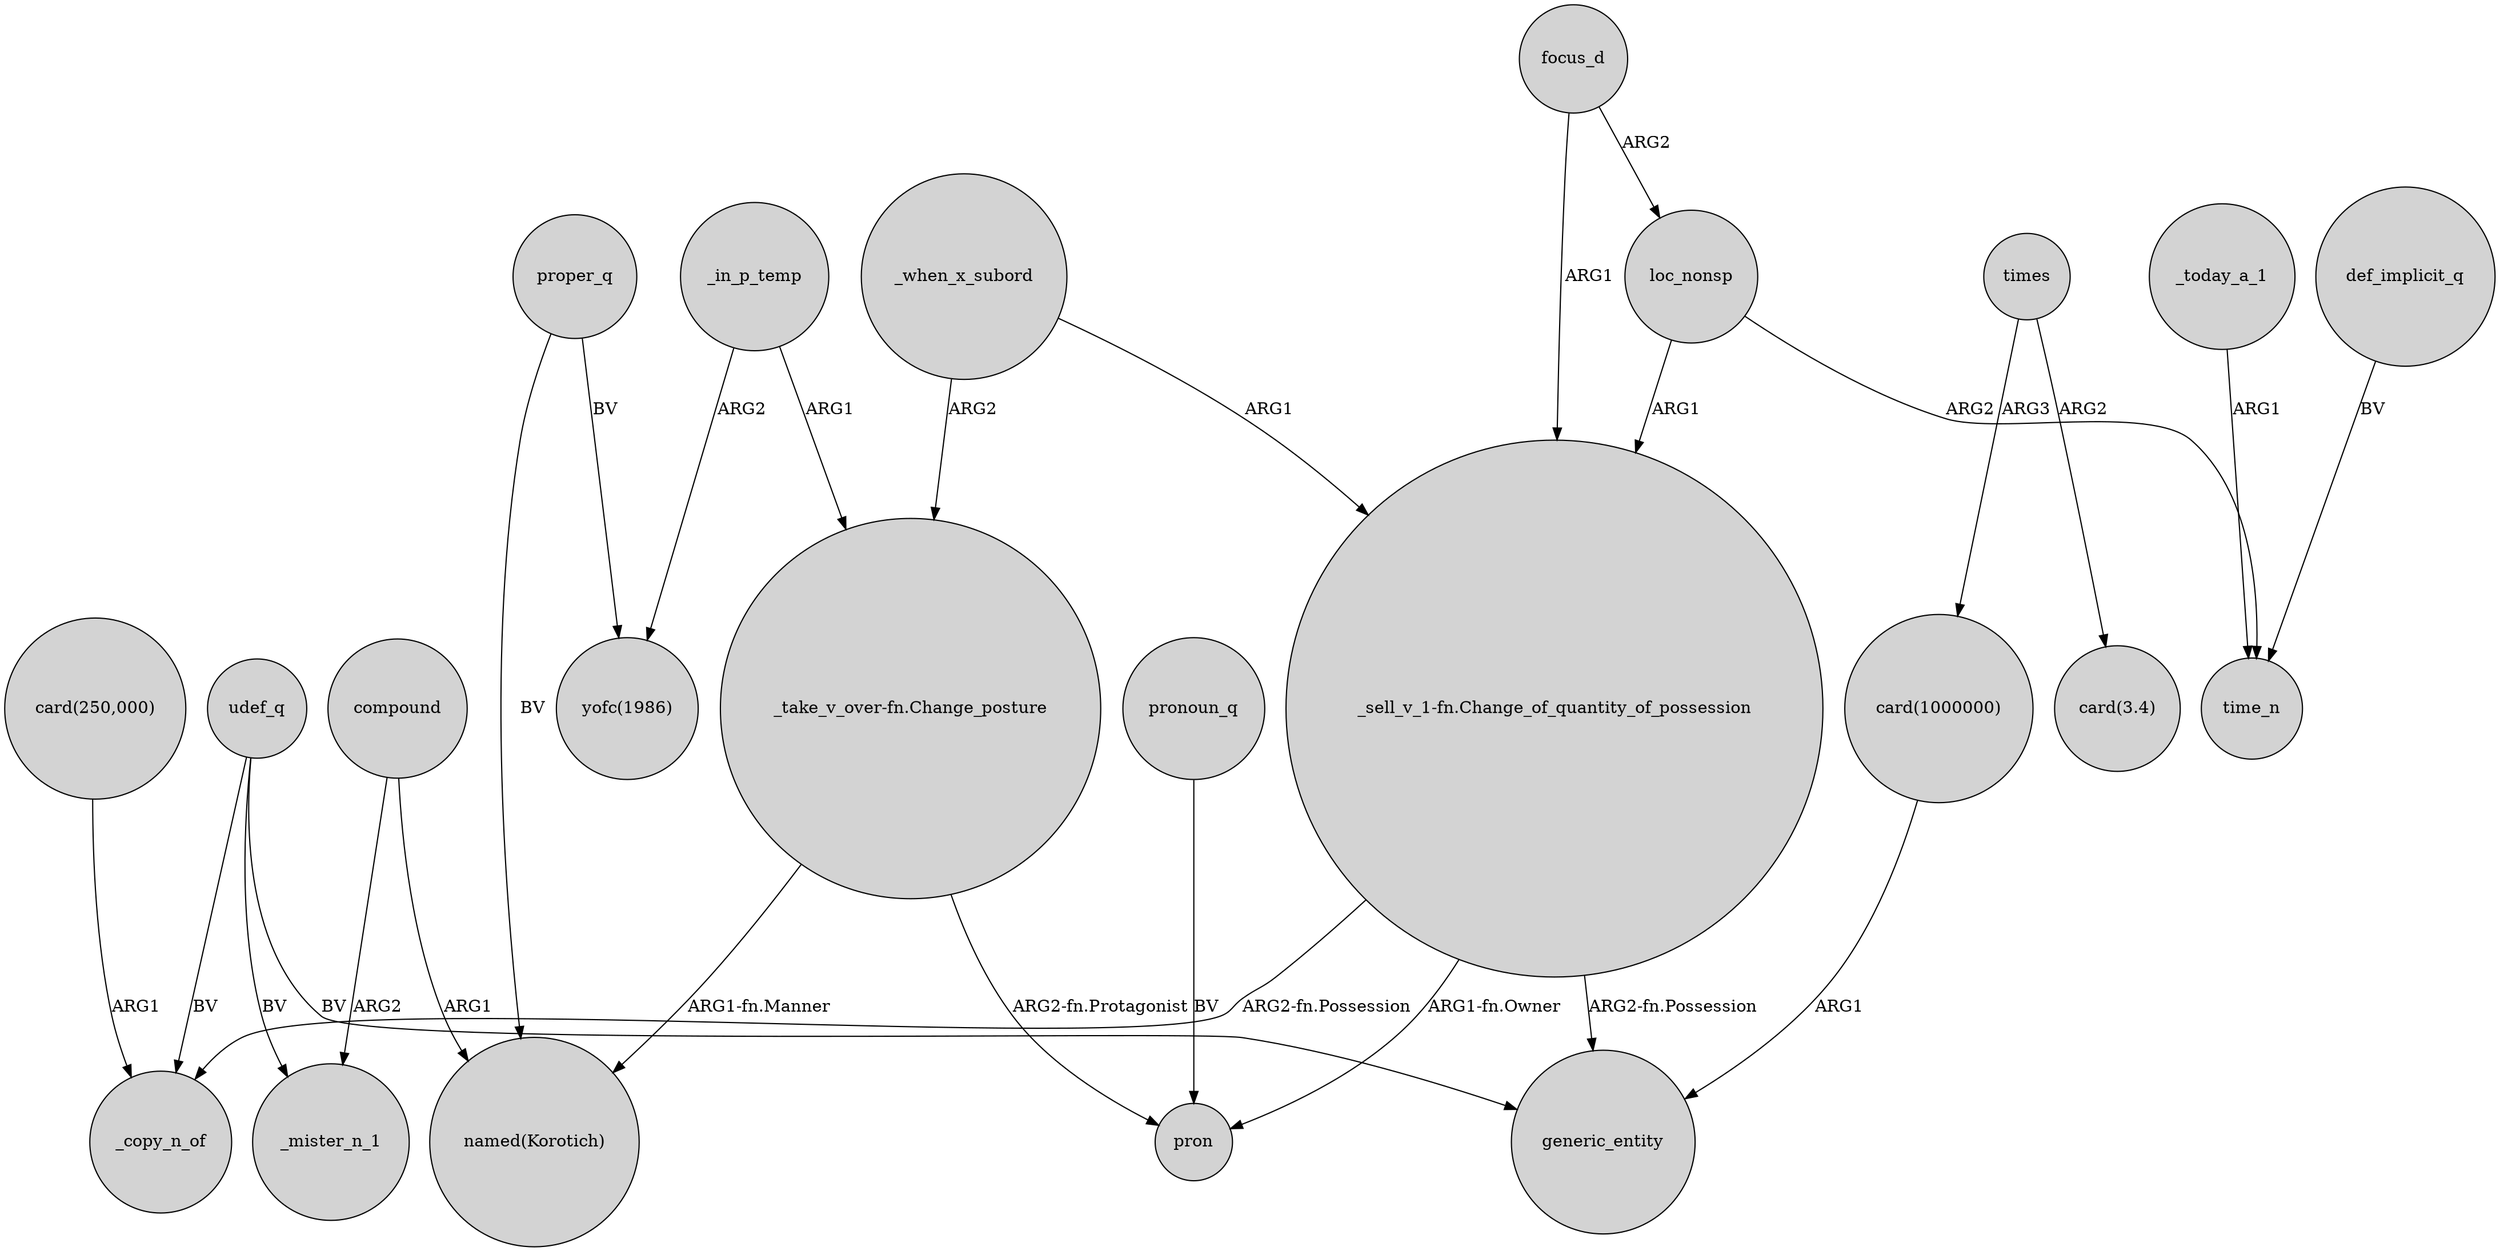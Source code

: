 digraph {
	node [shape=circle style=filled]
	"_sell_v_1-fn.Change_of_quantity_of_possession" -> _copy_n_of [label="ARG2-fn.Possession"]
	"card(250,000)" -> _copy_n_of [label=ARG1]
	compound -> _mister_n_1 [label=ARG2]
	proper_q -> "yofc(1986)" [label=BV]
	_in_p_temp -> "yofc(1986)" [label=ARG2]
	times -> "card(1000000)" [label=ARG3]
	focus_d -> loc_nonsp [label=ARG2]
	udef_q -> _mister_n_1 [label=BV]
	udef_q -> generic_entity [label=BV]
	"_take_v_over-fn.Change_posture" -> "named(Korotich)" [label="ARG1-fn.Manner"]
	pronoun_q -> pron [label=BV]
	"_sell_v_1-fn.Change_of_quantity_of_possession" -> generic_entity [label="ARG2-fn.Possession"]
	"card(1000000)" -> generic_entity [label=ARG1]
	focus_d -> "_sell_v_1-fn.Change_of_quantity_of_possession" [label=ARG1]
	"_sell_v_1-fn.Change_of_quantity_of_possession" -> pron [label="ARG1-fn.Owner"]
	_in_p_temp -> "_take_v_over-fn.Change_posture" [label=ARG1]
	_when_x_subord -> "_sell_v_1-fn.Change_of_quantity_of_possession" [label=ARG1]
	"_take_v_over-fn.Change_posture" -> pron [label="ARG2-fn.Protagonist"]
	times -> "card(3.4)" [label=ARG2]
	proper_q -> "named(Korotich)" [label=BV]
	compound -> "named(Korotich)" [label=ARG1]
	_today_a_1 -> time_n [label=ARG1]
	loc_nonsp -> time_n [label=ARG2]
	loc_nonsp -> "_sell_v_1-fn.Change_of_quantity_of_possession" [label=ARG1]
	udef_q -> _copy_n_of [label=BV]
	def_implicit_q -> time_n [label=BV]
	_when_x_subord -> "_take_v_over-fn.Change_posture" [label=ARG2]
}
